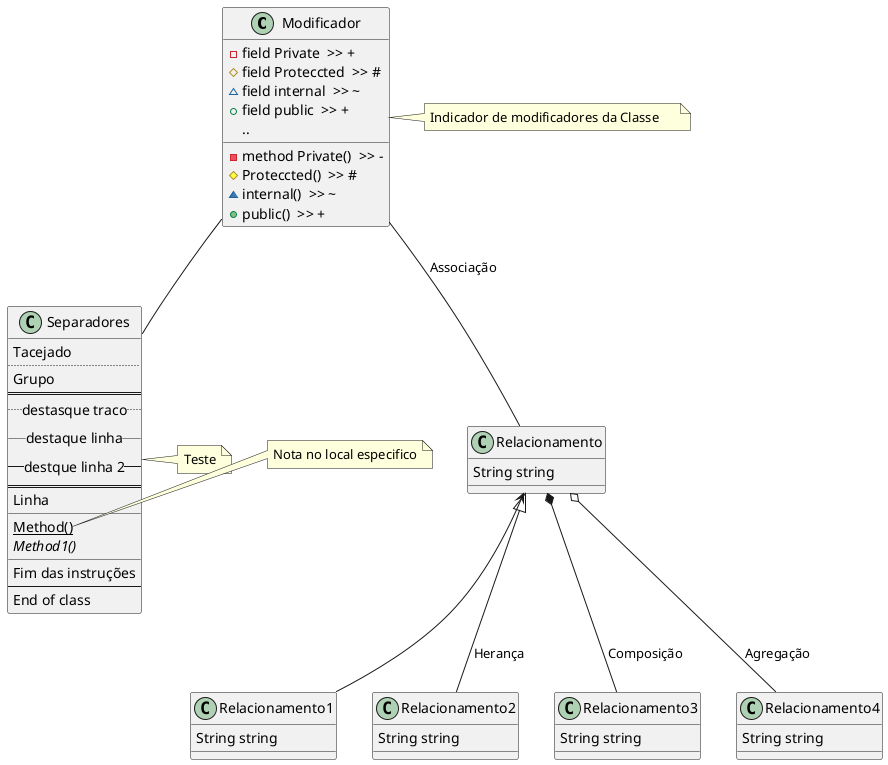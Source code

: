 @startuml
    class Modificador{
        - field Private  >> +  
        # field Proteccted  >> # 
        ~ field internal  >> ~
        + field public  >> + 
        .. 
        - method Private()  >> - 
        # Proteccted()  >> # 
        ~ internal()  >> ~ 
        + public()  >> +
    }
    
    Modificador -- Relacionamento : Associação
    Modificador -- Separadores 
    
    Relacionamento <-- Relacionamento1 
    Relacionamento <|-- Relacionamento2 : Herança 
    Relacionamento *-- Relacionamento3 : Composição
    Relacionamento o-- Relacionamento4 :  Agregação
    Class Relacionamento{
        String string
    }
   
    Class Relacionamento1{
        String string
    }

    Class Relacionamento2{
        String string
    }

    Class Relacionamento3{
        String string
    }

    Class Relacionamento4{
        String string
    }

    Class Separadores{
        Tacejado  
        ....
        Grupo
        ==
        .. destasque traco ..
        __ destaque linha __
        -- destque linha 2 --
        ==
        Linha
        __
            {static} Method()
            {abstract} Method1()
        __
        Fim das instruções
        --
        End of class 
    }

    note right of Modificador
        Indicador de modificadores da Classe     
    end note

    note left of Separadores
        Teste
    end note 
    note left of Separadores::Method
        Nota no local especifico
    end note        
 @enduml